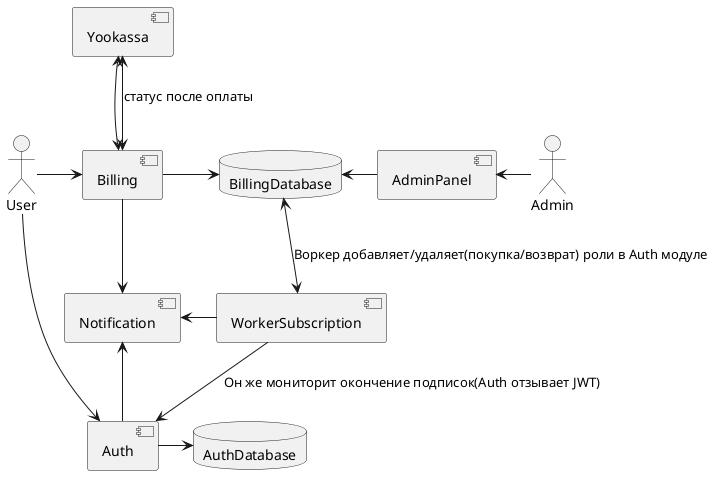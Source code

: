 @startuml as is

skinparam componentStyle uml2
actor Admin
actor User
database AuthDatabase
database BillingDatabase
component Yookassa
component Auth
component AdminPanel
component Billing
component WorkerSubscription
component Notification


User -down-> Auth
Auth -right-> AuthDatabase
Auth -up-> Notification
User -right-> Billing
Billing -right-> BillingDatabase
Billing <-up-> Yookassa
Billing <-up-> Yookassa : статус после оплаты
Billing -down-> Notification
BillingDatabase <--> WorkerSubscription : Воркер добавляет/удаляет(покупка/возврат) роли в Auth модуле
WorkerSubscription -down-> Auth : Он же мониторит окончение подписок(Auth отзывает JWT)
WorkerSubscription -left-> Notification
Admin -left-> AdminPanel
AdminPanel -left-> BillingDatabase

@enduml
